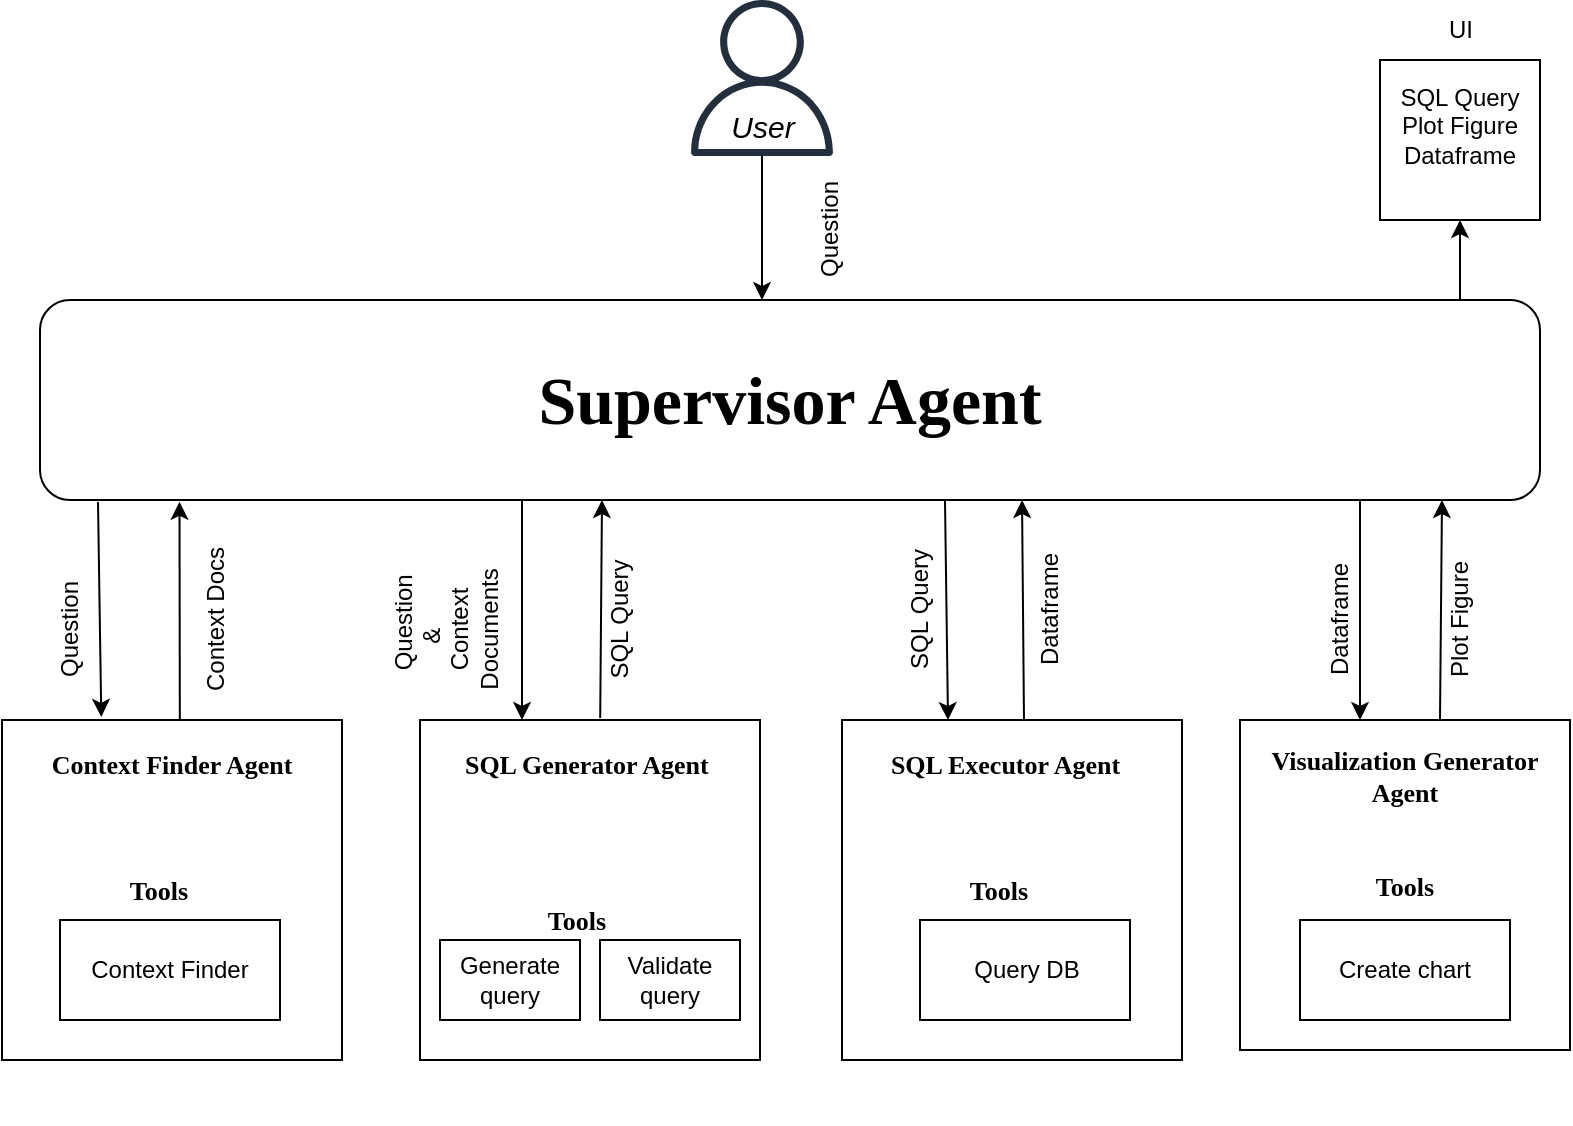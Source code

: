 <mxfile version="24.8.3">
  <diagram name="Page-1" id="byow9uY10oF7hnoEeHEC">
    <mxGraphModel dx="926" dy="1648" grid="1" gridSize="10" guides="1" tooltips="1" connect="1" arrows="1" fold="1" page="1" pageScale="1" pageWidth="850" pageHeight="1100" math="0" shadow="0">
      <root>
        <mxCell id="0" />
        <mxCell id="1" parent="0" />
        <mxCell id="lGe-HRhU1FrnQ0iWuaMk-2" value="&amp;nbsp;&lt;div style=&quot;font-size: 13px;&quot;&gt;&amp;nbsp;&lt;/div&gt;&lt;div style=&quot;font-size: 13px;&quot;&gt;&amp;nbsp; &amp;nbsp; &amp;nbsp; &amp;nbsp;Context Finder Agent&amp;nbsp; &amp;nbsp; &amp;nbsp; &amp;nbsp; &amp;nbsp; &amp;nbsp; &amp;nbsp; &amp;nbsp; &amp;nbsp; &amp;nbsp; &amp;nbsp; &amp;nbsp; &amp;nbsp; &amp;nbsp; &amp;nbsp; &amp;nbsp; &amp;nbsp; &amp;nbsp; &amp;nbsp; &amp;nbsp; &amp;nbsp; &amp;nbsp; &amp;nbsp; &amp;nbsp; &amp;nbsp; &amp;nbsp; &amp;nbsp; &amp;nbsp; &amp;nbsp; &amp;nbsp; &amp;nbsp; &amp;nbsp; &amp;nbsp; &amp;nbsp; &amp;nbsp; &amp;nbsp; &amp;nbsp; &amp;nbsp; &amp;nbsp; &amp;nbsp; &amp;nbsp; &amp;nbsp; &amp;nbsp; &amp;nbsp; &amp;nbsp; &amp;nbsp; &amp;nbsp; &amp;nbsp; &amp;nbsp; &amp;nbsp; &amp;nbsp; &amp;nbsp; &amp;nbsp; &amp;nbsp; &amp;nbsp; &amp;nbsp; &amp;nbsp; &amp;nbsp; &amp;nbsp; &amp;nbsp; &amp;nbsp; &amp;nbsp; &amp;nbsp; &amp;nbsp; &amp;nbsp;&lt;/div&gt;&lt;div style=&quot;font-size: 13px;&quot;&gt;&amp;nbsp; &amp;nbsp; &amp;nbsp; &amp;nbsp; &amp;nbsp; &amp;nbsp; &amp;nbsp; &amp;nbsp; &amp;nbsp; &amp;nbsp;Tools&amp;nbsp; &amp;nbsp; &amp;nbsp; &amp;nbsp; &amp;nbsp; &amp;nbsp; &amp;nbsp; &amp;nbsp; &amp;nbsp; &amp;nbsp; &amp;nbsp; &amp;nbsp; &amp;nbsp; &amp;nbsp; &amp;nbsp; &amp;nbsp; &amp;nbsp; &amp;nbsp; &amp;nbsp; &amp;nbsp; &amp;nbsp; &amp;nbsp; &amp;nbsp; &amp;nbsp; &amp;nbsp; &amp;nbsp; &amp;nbsp; &amp;nbsp; &amp;nbsp; &amp;nbsp; &amp;nbsp; &amp;nbsp; &amp;nbsp; &amp;nbsp; &amp;nbsp; &amp;nbsp; &amp;nbsp; &amp;nbsp; &amp;nbsp; &amp;nbsp; &amp;nbsp; &amp;nbsp; &amp;nbsp; &amp;nbsp; &amp;nbsp; &amp;nbsp; &amp;nbsp; &amp;nbsp; &amp;nbsp; &amp;nbsp; &amp;nbsp; &amp;nbsp; &amp;nbsp; &amp;nbsp; &amp;nbsp; &amp;nbsp; &amp;nbsp; &amp;nbsp; &amp;nbsp; &amp;nbsp; &amp;nbsp; &amp;nbsp; &amp;nbsp; &amp;nbsp; &amp;nbsp; &amp;nbsp; &amp;nbsp; &amp;nbsp; &amp;nbsp; &amp;nbsp; &amp;nbsp; &amp;nbsp; &amp;nbsp; &amp;nbsp; &amp;nbsp; &amp;nbsp; &amp;nbsp; &amp;nbsp; &amp;nbsp; &amp;nbsp; &amp;nbsp; &amp;nbsp; &amp;nbsp; &amp;nbsp; &amp;nbsp; &amp;nbsp; &amp;nbsp; &amp;nbsp; &amp;nbsp; &amp;nbsp; &amp;nbsp; &amp;nbsp; &amp;nbsp; &amp;nbsp; &amp;nbsp; &amp;nbsp; &amp;nbsp; &amp;nbsp; &amp;nbsp; &amp;nbsp; &amp;nbsp; &amp;nbsp; &amp;nbsp; &amp;nbsp; &amp;nbsp; &amp;nbsp; &amp;nbsp; &amp;nbsp; &amp;nbsp; &amp;nbsp; &amp;nbsp; &amp;nbsp; &amp;nbsp; &amp;nbsp; &amp;nbsp; &amp;nbsp; &amp;nbsp; &amp;nbsp; &amp;nbsp; &amp;nbsp; &amp;nbsp; &amp;nbsp; &amp;nbsp; &amp;nbsp; &amp;nbsp; &amp;nbsp; &amp;nbsp; &amp;nbsp; &amp;nbsp; &amp;nbsp; &amp;nbsp; &amp;nbsp; &amp;nbsp; &amp;nbsp; &amp;nbsp; &amp;nbsp; &amp;nbsp; &amp;nbsp; &amp;nbsp; &amp;nbsp; &amp;nbsp; &amp;nbsp; &amp;nbsp; &amp;nbsp; &amp;nbsp; &amp;nbsp; &amp;nbsp; &amp;nbsp; &amp;nbsp; &amp;nbsp; &amp;nbsp; &amp;nbsp; &amp;nbsp; &amp;nbsp; &amp;nbsp; &amp;nbsp; &amp;nbsp; &amp;nbsp;&lt;/div&gt;" style="whiteSpace=wrap;html=1;aspect=fixed;fontSize=13;fontStyle=1;fontFamily=Times New Roman;" parent="1" vertex="1">
          <mxGeometry x="31" y="320" width="170" height="170" as="geometry" />
        </mxCell>
        <mxCell id="lGe-HRhU1FrnQ0iWuaMk-4" value="Context Finder" style="rounded=0;whiteSpace=wrap;html=1;" parent="1" vertex="1">
          <mxGeometry x="60" y="420" width="110" height="50" as="geometry" />
        </mxCell>
        <mxCell id="lGe-HRhU1FrnQ0iWuaMk-9" value="&lt;span style=&quot;background-color: initial; font-size: 13px;&quot;&gt;&amp;nbsp; &amp;nbsp; &amp;nbsp; &amp;nbsp; &amp;nbsp;&amp;nbsp;&lt;/span&gt;&lt;div style=&quot;font-size: 13px;&quot;&gt;&lt;span style=&quot;background-color: initial; font-size: 13px;&quot;&gt;&amp;nbsp; &amp;nbsp; &amp;nbsp; &amp;nbsp; &amp;nbsp;&lt;/span&gt;&lt;/div&gt;&lt;div style=&quot;font-size: 13px;&quot;&gt;&lt;span style=&quot;background-color: initial; font-size: 13px;&quot;&gt;&amp;nbsp; &amp;nbsp; &amp;nbsp; &amp;nbsp;&amp;nbsp;&lt;/span&gt;&lt;/div&gt;&lt;div style=&quot;font-size: 13px;&quot;&gt;&lt;span style=&quot;background-color: initial; font-size: 13px;&quot;&gt;&amp;nbsp; &amp;nbsp; &amp;nbsp; SQL Generator Agent&amp;nbsp; &amp;nbsp; &amp;nbsp; &amp;nbsp; &amp;nbsp; &amp;nbsp; &amp;nbsp; &amp;nbsp; &amp;nbsp; &amp;nbsp; &amp;nbsp; &amp;nbsp; &amp;nbsp; &amp;nbsp; &amp;nbsp; &amp;nbsp; &amp;nbsp; &amp;nbsp; &amp;nbsp; &amp;nbsp; &amp;nbsp; &amp;nbsp; &amp;nbsp; &amp;nbsp; &amp;nbsp; &amp;nbsp; &amp;nbsp; &amp;nbsp; &amp;nbsp; &amp;nbsp; &amp;nbsp; &amp;nbsp; &amp;nbsp; &amp;nbsp; &amp;nbsp; &amp;nbsp; &amp;nbsp; &amp;nbsp; &amp;nbsp; &amp;nbsp; &amp;nbsp; &amp;nbsp; &amp;nbsp; &amp;nbsp; &amp;nbsp; &amp;nbsp; &amp;nbsp; &amp;nbsp; &amp;nbsp; &amp;nbsp; &amp;nbsp; &amp;nbsp; &amp;nbsp; &amp;nbsp; &amp;nbsp; &amp;nbsp; &amp;nbsp; &amp;nbsp; &amp;nbsp; &amp;nbsp; &amp;nbsp; &amp;nbsp; &amp;nbsp; &amp;nbsp; &amp;nbsp;&lt;/span&gt;&lt;div style=&quot;font-size: 13px;&quot;&gt;&amp;nbsp; &amp;nbsp; &amp;nbsp; &amp;nbsp; &amp;nbsp; &amp;nbsp; &amp;nbsp; &amp;nbsp; &amp;nbsp; &amp;nbsp; &amp;nbsp;&amp;nbsp;&lt;/div&gt;&lt;div style=&quot;font-size: 13px;&quot;&gt;&amp;nbsp; &amp;nbsp; &amp;nbsp; &amp;nbsp; &amp;nbsp; &amp;nbsp; &amp;nbsp; &amp;nbsp; &amp;nbsp; &amp;nbsp;Tools&amp;nbsp; &amp;nbsp; &amp;nbsp; &amp;nbsp; &amp;nbsp; &amp;nbsp; &amp;nbsp; &amp;nbsp; &amp;nbsp; &amp;nbsp; &amp;nbsp; &amp;nbsp; &amp;nbsp; &amp;nbsp; &amp;nbsp; &amp;nbsp; &amp;nbsp; &amp;nbsp; &amp;nbsp; &amp;nbsp; &amp;nbsp; &amp;nbsp; &amp;nbsp; &amp;nbsp; &amp;nbsp; &amp;nbsp; &amp;nbsp; &amp;nbsp; &amp;nbsp; &amp;nbsp; &amp;nbsp; &amp;nbsp; &amp;nbsp; &amp;nbsp; &amp;nbsp; &amp;nbsp; &amp;nbsp; &amp;nbsp; &amp;nbsp; &amp;nbsp; &amp;nbsp; &amp;nbsp; &amp;nbsp; &amp;nbsp; &amp;nbsp; &amp;nbsp; &amp;nbsp; &amp;nbsp; &amp;nbsp; &amp;nbsp; &amp;nbsp; &amp;nbsp; &amp;nbsp; &amp;nbsp; &amp;nbsp; &amp;nbsp; &amp;nbsp; &amp;nbsp; &amp;nbsp; &amp;nbsp; &amp;nbsp; &amp;nbsp; &amp;nbsp; &amp;nbsp; &amp;nbsp; &amp;nbsp; &amp;nbsp; &amp;nbsp; &amp;nbsp; &amp;nbsp; &amp;nbsp; &amp;nbsp; &amp;nbsp; &amp;nbsp; &amp;nbsp; &amp;nbsp; &amp;nbsp; &amp;nbsp; &amp;nbsp; &amp;nbsp; &amp;nbsp; &amp;nbsp; &amp;nbsp; &amp;nbsp; &amp;nbsp; &amp;nbsp; &amp;nbsp; &amp;nbsp; &amp;nbsp; &amp;nbsp; &amp;nbsp; &amp;nbsp; &amp;nbsp; &amp;nbsp; &amp;nbsp; &amp;nbsp; &amp;nbsp; &amp;nbsp; &amp;nbsp; &amp;nbsp; &amp;nbsp; &amp;nbsp; &amp;nbsp; &amp;nbsp; &amp;nbsp; &amp;nbsp; &amp;nbsp; &amp;nbsp; &amp;nbsp; &amp;nbsp; &amp;nbsp; &amp;nbsp; &amp;nbsp; &amp;nbsp; &amp;nbsp; &amp;nbsp; &amp;nbsp; &amp;nbsp; &amp;nbsp; &amp;nbsp; &amp;nbsp; &amp;nbsp; &amp;nbsp; &amp;nbsp; &amp;nbsp; &amp;nbsp; &amp;nbsp; &amp;nbsp; &amp;nbsp; &amp;nbsp; &amp;nbsp; &amp;nbsp; &amp;nbsp; &amp;nbsp; &amp;nbsp; &amp;nbsp; &amp;nbsp; &amp;nbsp; &amp;nbsp; &amp;nbsp; &amp;nbsp; &amp;nbsp; &amp;nbsp; &amp;nbsp; &amp;nbsp; &amp;nbsp; &amp;nbsp; &amp;nbsp; &amp;nbsp; &amp;nbsp; &amp;nbsp; &amp;nbsp; &amp;nbsp; &amp;nbsp; &amp;nbsp; &amp;nbsp; &amp;nbsp; &amp;nbsp;&lt;/div&gt;&lt;/div&gt;" style="whiteSpace=wrap;html=1;aspect=fixed;fontSize=13;fontFamily=Times New Roman;fontStyle=1" parent="1" vertex="1">
          <mxGeometry x="240" y="320" width="170" height="170" as="geometry" />
        </mxCell>
        <mxCell id="lGe-HRhU1FrnQ0iWuaMk-10" value="Generate query" style="rounded=0;whiteSpace=wrap;html=1;" parent="1" vertex="1">
          <mxGeometry x="250" y="430" width="70" height="40" as="geometry" />
        </mxCell>
        <mxCell id="lGe-HRhU1FrnQ0iWuaMk-11" value="Validate query" style="rounded=0;whiteSpace=wrap;html=1;" parent="1" vertex="1">
          <mxGeometry x="330" y="430" width="70" height="40" as="geometry" />
        </mxCell>
        <mxCell id="lGe-HRhU1FrnQ0iWuaMk-15" value="&amp;nbsp;&lt;div style=&quot;font-size: 13px;&quot;&gt;&amp;nbsp;&lt;/div&gt;&lt;div style=&quot;font-size: 13px;&quot;&gt;&amp;nbsp; &amp;nbsp; &amp;nbsp; &amp;nbsp;SQL Executor Agent&amp;nbsp; &amp;nbsp; &amp;nbsp; &amp;nbsp; &amp;nbsp; &amp;nbsp; &amp;nbsp; &amp;nbsp; &amp;nbsp; &amp;nbsp; &amp;nbsp; &amp;nbsp; &amp;nbsp; &amp;nbsp; &amp;nbsp; &amp;nbsp; &amp;nbsp; &amp;nbsp; &amp;nbsp; &amp;nbsp; &amp;nbsp; &amp;nbsp; &amp;nbsp; &amp;nbsp; &amp;nbsp; &amp;nbsp; &amp;nbsp; &amp;nbsp; &amp;nbsp; &amp;nbsp; &amp;nbsp; &amp;nbsp; &amp;nbsp; &amp;nbsp; &amp;nbsp; &amp;nbsp; &amp;nbsp; &amp;nbsp; &amp;nbsp; &amp;nbsp; &amp;nbsp; &amp;nbsp; &amp;nbsp; &amp;nbsp; &amp;nbsp; &amp;nbsp; &amp;nbsp; &amp;nbsp; &amp;nbsp; &amp;nbsp; &amp;nbsp; &amp;nbsp; &amp;nbsp; &amp;nbsp; &amp;nbsp; &amp;nbsp; &amp;nbsp; &amp;nbsp; &amp;nbsp; &amp;nbsp; &amp;nbsp; &amp;nbsp; &amp;nbsp; &amp;nbsp; &amp;nbsp;&lt;/div&gt;&lt;div style=&quot;font-size: 13px;&quot;&gt;&amp;nbsp; &amp;nbsp; &amp;nbsp; &amp;nbsp; &amp;nbsp; &amp;nbsp; &amp;nbsp; &amp;nbsp; &amp;nbsp; &amp;nbsp;Tools&amp;nbsp; &amp;nbsp; &amp;nbsp; &amp;nbsp; &amp;nbsp; &amp;nbsp; &amp;nbsp; &amp;nbsp; &amp;nbsp; &amp;nbsp; &amp;nbsp; &amp;nbsp; &amp;nbsp; &amp;nbsp; &amp;nbsp; &amp;nbsp; &amp;nbsp; &amp;nbsp; &amp;nbsp; &amp;nbsp; &amp;nbsp; &amp;nbsp; &amp;nbsp; &amp;nbsp; &amp;nbsp; &amp;nbsp; &amp;nbsp; &amp;nbsp; &amp;nbsp; &amp;nbsp; &amp;nbsp; &amp;nbsp; &amp;nbsp; &amp;nbsp; &amp;nbsp; &amp;nbsp; &amp;nbsp; &amp;nbsp; &amp;nbsp; &amp;nbsp; &amp;nbsp; &amp;nbsp; &amp;nbsp; &amp;nbsp; &amp;nbsp; &amp;nbsp; &amp;nbsp; &amp;nbsp; &amp;nbsp; &amp;nbsp; &amp;nbsp; &amp;nbsp; &amp;nbsp; &amp;nbsp; &amp;nbsp; &amp;nbsp; &amp;nbsp; &amp;nbsp; &amp;nbsp; &amp;nbsp; &amp;nbsp; &amp;nbsp; &amp;nbsp; &amp;nbsp; &amp;nbsp; &amp;nbsp; &amp;nbsp; &amp;nbsp; &amp;nbsp; &amp;nbsp; &amp;nbsp; &amp;nbsp; &amp;nbsp; &amp;nbsp; &amp;nbsp; &amp;nbsp; &amp;nbsp; &amp;nbsp; &amp;nbsp; &amp;nbsp; &amp;nbsp; &amp;nbsp; &amp;nbsp; &amp;nbsp; &amp;nbsp; &amp;nbsp; &amp;nbsp; &amp;nbsp; &amp;nbsp; &amp;nbsp; &amp;nbsp; &amp;nbsp; &amp;nbsp; &amp;nbsp; &amp;nbsp; &amp;nbsp; &amp;nbsp; &amp;nbsp; &amp;nbsp; &amp;nbsp; &amp;nbsp; &amp;nbsp; &amp;nbsp; &amp;nbsp; &amp;nbsp; &amp;nbsp; &amp;nbsp; &amp;nbsp; &amp;nbsp; &amp;nbsp; &amp;nbsp; &amp;nbsp; &amp;nbsp; &amp;nbsp; &amp;nbsp; &amp;nbsp; &amp;nbsp; &amp;nbsp; &amp;nbsp; &amp;nbsp; &amp;nbsp; &amp;nbsp; &amp;nbsp; &amp;nbsp; &amp;nbsp; &amp;nbsp; &amp;nbsp; &amp;nbsp; &amp;nbsp; &amp;nbsp; &amp;nbsp; &amp;nbsp; &amp;nbsp; &amp;nbsp; &amp;nbsp; &amp;nbsp; &amp;nbsp; &amp;nbsp; &amp;nbsp; &amp;nbsp; &amp;nbsp; &amp;nbsp; &amp;nbsp; &amp;nbsp; &amp;nbsp; &amp;nbsp; &amp;nbsp; &amp;nbsp; &amp;nbsp; &amp;nbsp; &amp;nbsp; &amp;nbsp; &amp;nbsp; &amp;nbsp; &amp;nbsp; &amp;nbsp; &amp;nbsp; &amp;nbsp;&lt;/div&gt;" style="whiteSpace=wrap;html=1;aspect=fixed;fontSize=13;fontStyle=1;fontFamily=Times New Roman;" parent="1" vertex="1">
          <mxGeometry x="451" y="320" width="170" height="170" as="geometry" />
        </mxCell>
        <mxCell id="lGe-HRhU1FrnQ0iWuaMk-17" value="" style="rounded=0;whiteSpace=wrap;html=1;" parent="1" vertex="1">
          <mxGeometry x="490" y="420" width="105" height="50" as="geometry" />
        </mxCell>
        <mxCell id="lGe-HRhU1FrnQ0iWuaMk-18" value="Query DB" style="text;html=1;align=center;verticalAlign=middle;resizable=0;points=[];autosize=1;strokeColor=none;fillColor=none;" parent="1" vertex="1">
          <mxGeometry x="502.5" y="430" width="80" height="30" as="geometry" />
        </mxCell>
        <mxCell id="lGe-HRhU1FrnQ0iWuaMk-21" value="Visualization Generator Agent&lt;div style=&quot;font-size: 13px;&quot;&gt;&lt;br style=&quot;font-size: 13px;&quot;&gt;&lt;/div&gt;&lt;div style=&quot;font-size: 13px;&quot;&gt;&lt;br style=&quot;font-size: 13px;&quot;&gt;&lt;/div&gt;&lt;div style=&quot;font-size: 13px;&quot;&gt;Tools&lt;/div&gt;&lt;div style=&quot;font-size: 13px;&quot;&gt;&lt;br style=&quot;font-size: 13px;&quot;&gt;&lt;/div&gt;&lt;div style=&quot;font-size: 13px;&quot;&gt;&lt;br style=&quot;font-size: 13px;&quot;&gt;&lt;/div&gt;&lt;div style=&quot;font-size: 13px;&quot;&gt;&lt;br style=&quot;font-size: 13px;&quot;&gt;&lt;/div&gt;&lt;div style=&quot;font-size: 13px;&quot;&gt;&lt;br style=&quot;font-size: 13px;&quot;&gt;&lt;/div&gt;" style="whiteSpace=wrap;html=1;aspect=fixed;fontSize=13;fontFamily=Times New Roman;fontStyle=1" parent="1" vertex="1">
          <mxGeometry x="650" y="320" width="165" height="165" as="geometry" />
        </mxCell>
        <mxCell id="lGe-HRhU1FrnQ0iWuaMk-24" value="Create chart" style="rounded=0;whiteSpace=wrap;html=1;" parent="1" vertex="1">
          <mxGeometry x="680" y="420" width="105" height="50" as="geometry" />
        </mxCell>
        <mxCell id="f3aMuOamQw-a5PyE6YU2-4" value="Question" style="text;html=1;align=center;verticalAlign=middle;resizable=0;points=[];autosize=1;strokeColor=none;fillColor=none;rotation=270;" parent="1" vertex="1">
          <mxGeometry x="410" y="60" width="70" height="30" as="geometry" />
        </mxCell>
        <mxCell id="f3aMuOamQw-a5PyE6YU2-7" value="Question" style="text;html=1;align=center;verticalAlign=middle;resizable=0;points=[];autosize=1;strokeColor=none;fillColor=none;rotation=270;flipH=1;" parent="1" vertex="1">
          <mxGeometry x="30" y="260" width="70" height="30" as="geometry" />
        </mxCell>
        <mxCell id="f3aMuOamQw-a5PyE6YU2-10" value="Context&amp;nbsp;&lt;span style=&quot;background-color: initial;&quot;&gt;Docs&lt;/span&gt;&lt;div&gt;&lt;div&gt;&lt;br&gt;&lt;/div&gt;&lt;/div&gt;" style="text;html=1;align=center;verticalAlign=middle;resizable=0;points=[];autosize=1;strokeColor=none;fillColor=none;rotation=270;" parent="1" vertex="1">
          <mxGeometry x="95" y="250" width="100" height="40" as="geometry" />
        </mxCell>
        <mxCell id="f3aMuOamQw-a5PyE6YU2-11" value="&lt;font style=&quot;font-size: 34px;&quot; face=&quot;Times New Roman&quot;&gt;Supervisor Agent&lt;/font&gt;" style="rounded=1;whiteSpace=wrap;html=1;fontSize=34;fontStyle=1" parent="1" vertex="1">
          <mxGeometry x="50" y="110" width="750" height="100" as="geometry" />
        </mxCell>
        <mxCell id="f3aMuOamQw-a5PyE6YU2-14" value="" style="sketch=0;outlineConnect=0;fontColor=#232F3E;gradientColor=none;fillColor=#232F3D;strokeColor=none;dashed=0;verticalLabelPosition=bottom;verticalAlign=top;align=center;html=1;fontSize=12;fontStyle=0;aspect=fixed;pointerEvents=1;shape=mxgraph.aws4.user;" parent="1" vertex="1">
          <mxGeometry x="372" y="-40" width="78" height="78" as="geometry" />
        </mxCell>
        <mxCell id="f3aMuOamQw-a5PyE6YU2-34" value="" style="edgeStyle=orthogonalEdgeStyle;rounded=0;orthogonalLoop=1;jettySize=auto;html=1;" parent="1" source="f3aMuOamQw-a5PyE6YU2-15" target="f3aMuOamQw-a5PyE6YU2-11" edge="1">
          <mxGeometry relative="1" as="geometry">
            <Array as="points">
              <mxPoint x="411" y="80" />
              <mxPoint x="411" y="80" />
            </Array>
          </mxGeometry>
        </mxCell>
        <mxCell id="f3aMuOamQw-a5PyE6YU2-15" value="User" style="text;html=1;align=center;verticalAlign=middle;resizable=0;points=[];autosize=1;strokeColor=none;fillColor=none;fontSize=15;fontStyle=2" parent="1" vertex="1">
          <mxGeometry x="381" y="8" width="60" height="30" as="geometry" />
        </mxCell>
        <mxCell id="f3aMuOamQw-a5PyE6YU2-25" value="&amp;nbsp; Question&lt;div&gt;&amp;amp;&amp;nbsp;&amp;nbsp;&lt;div&gt;Context&lt;/div&gt;&lt;div&gt;Documents&lt;/div&gt;&lt;div&gt;&lt;br&gt;&lt;/div&gt;&lt;/div&gt;" style="text;html=1;align=center;verticalAlign=middle;resizable=0;points=[];autosize=1;strokeColor=none;fillColor=none;rotation=270;" parent="1" vertex="1">
          <mxGeometry x="220" y="230" width="80" height="90" as="geometry" />
        </mxCell>
        <mxCell id="f3aMuOamQw-a5PyE6YU2-26" value="SQL Query" style="text;html=1;align=center;verticalAlign=middle;resizable=0;points=[];autosize=1;strokeColor=none;fillColor=none;rotation=270;" parent="1" vertex="1">
          <mxGeometry x="300" y="255" width="80" height="30" as="geometry" />
        </mxCell>
        <mxCell id="f3aMuOamQw-a5PyE6YU2-28" value="SQL&amp;nbsp;&lt;span style=&quot;background-color: initial;&quot;&gt;Query&lt;/span&gt;" style="text;html=1;align=center;verticalAlign=middle;resizable=0;points=[];autosize=1;strokeColor=none;fillColor=none;rotation=270;" parent="1" vertex="1">
          <mxGeometry x="450" y="250" width="80" height="30" as="geometry" />
        </mxCell>
        <mxCell id="f3aMuOamQw-a5PyE6YU2-29" value="Dataframe" style="text;html=1;align=center;verticalAlign=middle;resizable=0;points=[];autosize=1;strokeColor=none;fillColor=none;rotation=270;" parent="1" vertex="1">
          <mxGeometry x="515" y="250" width="80" height="30" as="geometry" />
        </mxCell>
        <mxCell id="f3aMuOamQw-a5PyE6YU2-32" value="Dataframe" style="text;html=1;align=center;verticalAlign=middle;resizable=0;points=[];autosize=1;strokeColor=none;fillColor=none;rotation=270;" parent="1" vertex="1">
          <mxGeometry x="660" y="255" width="80" height="30" as="geometry" />
        </mxCell>
        <mxCell id="f3aMuOamQw-a5PyE6YU2-33" value="Plot Figure" style="text;html=1;align=center;verticalAlign=middle;resizable=0;points=[];autosize=1;strokeColor=none;fillColor=none;rotation=270;" parent="1" vertex="1">
          <mxGeometry x="720" y="255" width="80" height="30" as="geometry" />
        </mxCell>
        <mxCell id="f3aMuOamQw-a5PyE6YU2-36" value="SQL Query&lt;div&gt;&lt;div&gt;Plot Figure&lt;/div&gt;&lt;div&gt;&lt;div&gt;Dataframe&lt;/div&gt;&lt;div&gt;&lt;br&gt;&lt;/div&gt;&lt;/div&gt;&lt;/div&gt;" style="whiteSpace=wrap;html=1;aspect=fixed;" parent="1" vertex="1">
          <mxGeometry x="720" y="-10" width="80" height="80" as="geometry" />
        </mxCell>
        <mxCell id="f3aMuOamQw-a5PyE6YU2-37" value="UI" style="text;html=1;align=center;verticalAlign=middle;resizable=0;points=[];autosize=1;strokeColor=none;fillColor=none;" parent="1" vertex="1">
          <mxGeometry x="740" y="-40" width="40" height="30" as="geometry" />
        </mxCell>
        <mxCell id="f3aMuOamQw-a5PyE6YU2-39" value="" style="endArrow=classic;html=1;rounded=0;exitX=0.523;exitY=0.003;exitDx=0;exitDy=0;exitPerimeter=0;entryX=0.093;entryY=1.009;entryDx=0;entryDy=0;entryPerimeter=0;" parent="1" source="lGe-HRhU1FrnQ0iWuaMk-2" target="f3aMuOamQw-a5PyE6YU2-11" edge="1">
          <mxGeometry width="50" height="50" relative="1" as="geometry">
            <mxPoint x="121.97" y="314.92" as="sourcePoint" />
            <mxPoint x="122" y="210" as="targetPoint" />
          </mxGeometry>
        </mxCell>
        <mxCell id="f3aMuOamQw-a5PyE6YU2-40" value="" style="edgeStyle=none;orthogonalLoop=1;jettySize=auto;html=1;rounded=0;entryX=0.292;entryY=-0.009;entryDx=0;entryDy=0;entryPerimeter=0;" parent="1" target="lGe-HRhU1FrnQ0iWuaMk-2" edge="1">
          <mxGeometry width="100" relative="1" as="geometry">
            <mxPoint x="79" y="211" as="sourcePoint" />
            <mxPoint x="92.12" y="319" as="targetPoint" />
            <Array as="points" />
          </mxGeometry>
        </mxCell>
        <mxCell id="VVZnB8j8YAHXnqo72c8Q-2" value="" style="edgeStyle=none;orthogonalLoop=1;jettySize=auto;html=1;rounded=0;entryX=0.292;entryY=-0.009;entryDx=0;entryDy=0;entryPerimeter=0;" edge="1" parent="1">
          <mxGeometry width="100" relative="1" as="geometry">
            <mxPoint x="291" y="210" as="sourcePoint" />
            <mxPoint x="291" y="320" as="targetPoint" />
            <Array as="points" />
          </mxGeometry>
        </mxCell>
        <mxCell id="VVZnB8j8YAHXnqo72c8Q-3" value="" style="edgeStyle=none;orthogonalLoop=1;jettySize=auto;html=1;rounded=0;" edge="1" parent="1">
          <mxGeometry width="100" relative="1" as="geometry">
            <mxPoint x="502.5" y="210" as="sourcePoint" />
            <mxPoint x="504" y="320" as="targetPoint" />
            <Array as="points" />
          </mxGeometry>
        </mxCell>
        <mxCell id="VVZnB8j8YAHXnqo72c8Q-4" value="" style="edgeStyle=none;orthogonalLoop=1;jettySize=auto;html=1;rounded=0;entryX=0.292;entryY=-0.009;entryDx=0;entryDy=0;entryPerimeter=0;" edge="1" parent="1">
          <mxGeometry width="100" relative="1" as="geometry">
            <mxPoint x="710" y="210" as="sourcePoint" />
            <mxPoint x="710" y="320" as="targetPoint" />
            <Array as="points" />
          </mxGeometry>
        </mxCell>
        <mxCell id="VVZnB8j8YAHXnqo72c8Q-6" value="" style="endArrow=classic;html=1;rounded=0;entryX=0.664;entryY=1.02;entryDx=0;entryDy=0;entryPerimeter=0;" edge="1" parent="1">
          <mxGeometry width="50" height="50" relative="1" as="geometry">
            <mxPoint x="542" y="320" as="sourcePoint" />
            <mxPoint x="541.01" y="210" as="targetPoint" />
          </mxGeometry>
        </mxCell>
        <mxCell id="VVZnB8j8YAHXnqo72c8Q-7" value="" style="endArrow=classic;html=1;rounded=0;exitX=0.523;exitY=0.003;exitDx=0;exitDy=0;exitPerimeter=0;entryX=0.093;entryY=1.009;entryDx=0;entryDy=0;entryPerimeter=0;" edge="1" parent="1">
          <mxGeometry width="50" height="50" relative="1" as="geometry">
            <mxPoint x="750" y="320" as="sourcePoint" />
            <mxPoint x="751" y="210" as="targetPoint" />
          </mxGeometry>
        </mxCell>
        <mxCell id="VVZnB8j8YAHXnqo72c8Q-8" value="" style="endArrow=classic;html=1;rounded=0;entryX=0.093;entryY=1.009;entryDx=0;entryDy=0;entryPerimeter=0;exitX=0.53;exitY=-0.006;exitDx=0;exitDy=0;exitPerimeter=0;" edge="1" parent="1" source="lGe-HRhU1FrnQ0iWuaMk-9">
          <mxGeometry width="50" height="50" relative="1" as="geometry">
            <mxPoint x="332" y="320" as="sourcePoint" />
            <mxPoint x="331" y="210" as="targetPoint" />
          </mxGeometry>
        </mxCell>
        <mxCell id="VVZnB8j8YAHXnqo72c8Q-12" value="" style="endArrow=classic;html=1;rounded=0;" edge="1" parent="1">
          <mxGeometry width="50" height="50" relative="1" as="geometry">
            <mxPoint x="760" y="110" as="sourcePoint" />
            <mxPoint x="760" y="70" as="targetPoint" />
          </mxGeometry>
        </mxCell>
      </root>
    </mxGraphModel>
  </diagram>
</mxfile>
